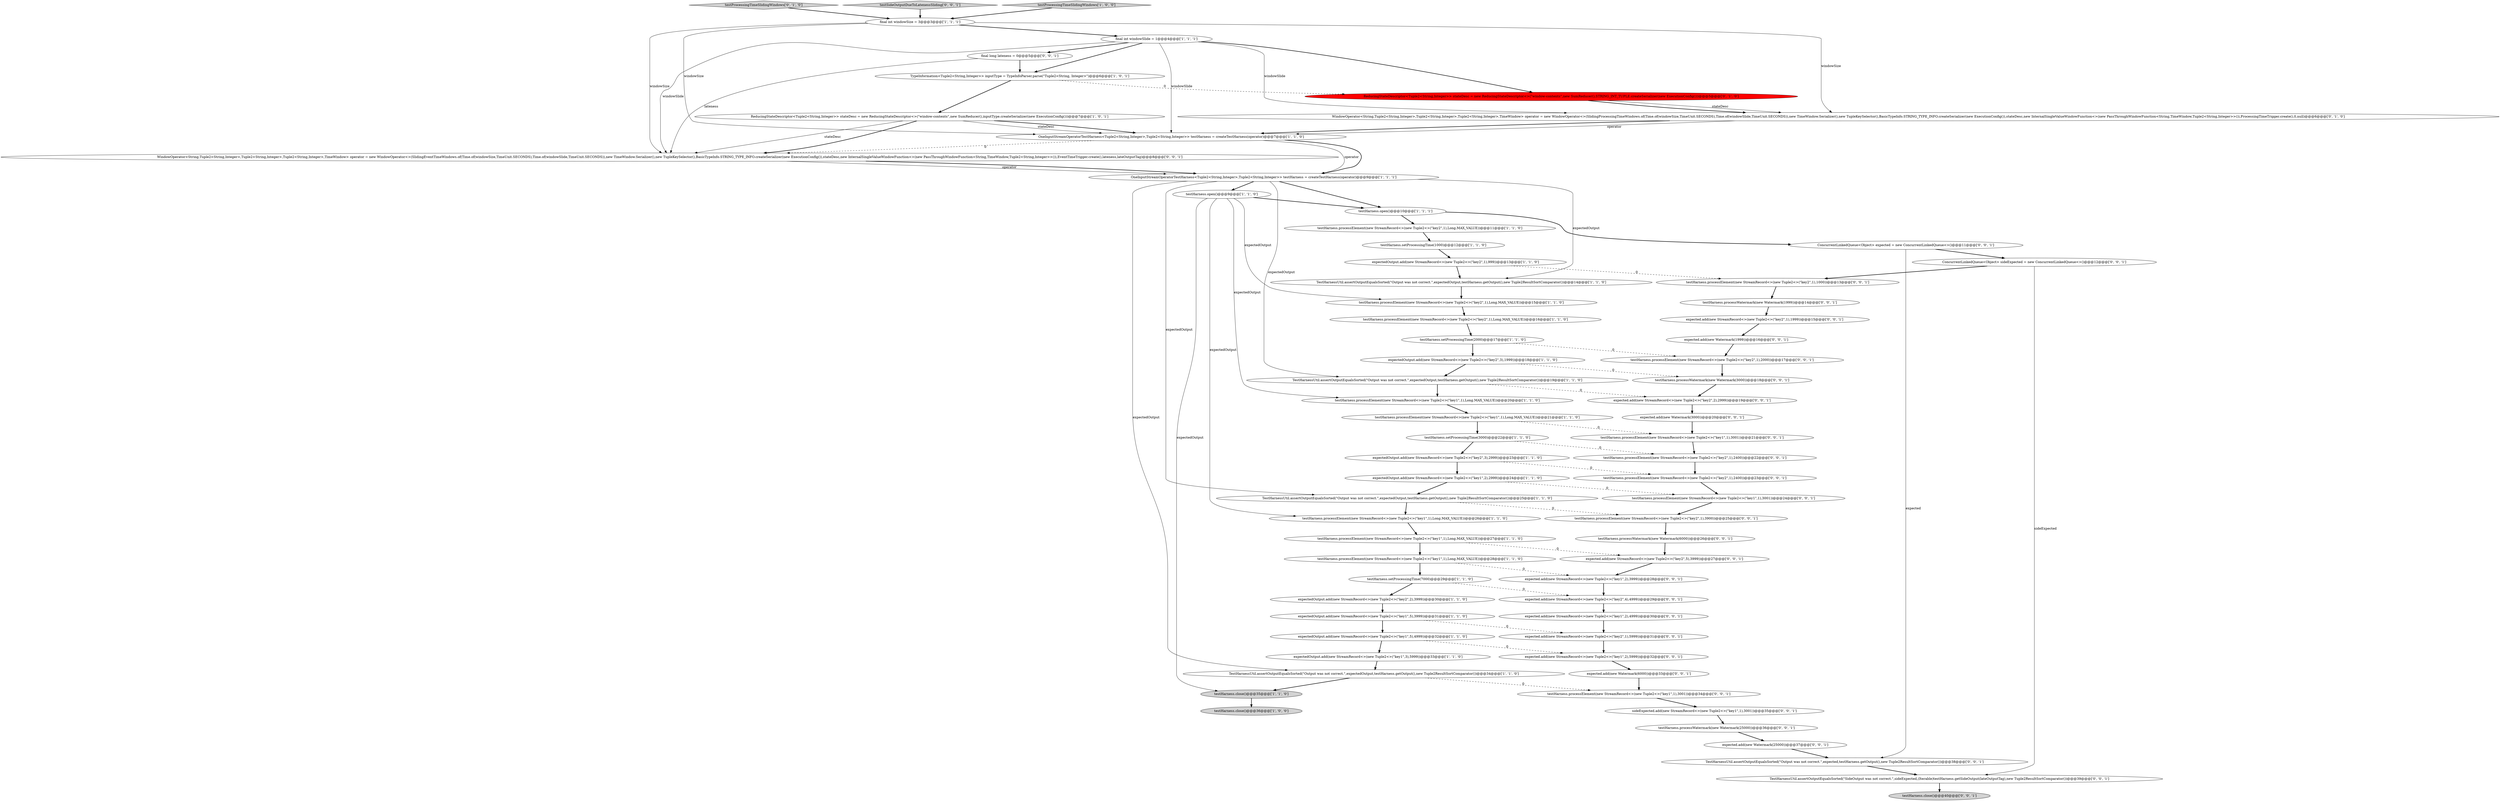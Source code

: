 digraph {
11 [style = filled, label = "expectedOutput.add(new StreamRecord<>(new Tuple2<>(\"key1\",5),4999))@@@32@@@['1', '1', '0']", fillcolor = white, shape = ellipse image = "AAA0AAABBB1BBB"];
44 [style = filled, label = "expected.add(new StreamRecord<>(new Tuple2<>(\"key2\",4),4999))@@@29@@@['0', '0', '1']", fillcolor = white, shape = ellipse image = "AAA0AAABBB3BBB"];
60 [style = filled, label = "TestHarnessUtil.assertOutputEqualsSorted(\"SideOutput was not correct.\",sideExpected,(Iterable)testHarness.getSideOutput(lateOutputTag),new Tuple2ResultSortComparator())@@@39@@@['0', '0', '1']", fillcolor = white, shape = ellipse image = "AAA0AAABBB3BBB"];
55 [style = filled, label = "ConcurrentLinkedQueue<Object> sideExpected = new ConcurrentLinkedQueue<>()@@@12@@@['0', '0', '1']", fillcolor = white, shape = ellipse image = "AAA0AAABBB3BBB"];
6 [style = filled, label = "TypeInformation<Tuple2<String,Integer>> inputType = TypeInfoParser.parse(\"Tuple2<String, Integer>\")@@@6@@@['1', '0', '1']", fillcolor = white, shape = ellipse image = "AAA0AAABBB1BBB"];
27 [style = filled, label = "expectedOutput.add(new StreamRecord<>(new Tuple2<>(\"key2\",1),999))@@@13@@@['1', '1', '0']", fillcolor = white, shape = ellipse image = "AAA0AAABBB1BBB"];
1 [style = filled, label = "expectedOutput.add(new StreamRecord<>(new Tuple2<>(\"key1\",3),5999))@@@33@@@['1', '1', '0']", fillcolor = white, shape = ellipse image = "AAA0AAABBB1BBB"];
68 [style = filled, label = "final long lateness = 0@@@5@@@['0', '0', '1']", fillcolor = white, shape = ellipse image = "AAA0AAABBB3BBB"];
46 [style = filled, label = "testHarness.processElement(new StreamRecord<>(new Tuple2<>(\"key2\",1),3900))@@@25@@@['0', '0', '1']", fillcolor = white, shape = ellipse image = "AAA0AAABBB3BBB"];
62 [style = filled, label = "testHarness.processElement(new StreamRecord<>(new Tuple2<>(\"key1\",1),3001))@@@34@@@['0', '0', '1']", fillcolor = white, shape = ellipse image = "AAA0AAABBB3BBB"];
43 [style = filled, label = "testHarness.processWatermark(new Watermark(3000))@@@18@@@['0', '0', '1']", fillcolor = white, shape = ellipse image = "AAA0AAABBB3BBB"];
2 [style = filled, label = "expectedOutput.add(new StreamRecord<>(new Tuple2<>(\"key2\",3),1999))@@@18@@@['1', '1', '0']", fillcolor = white, shape = ellipse image = "AAA0AAABBB1BBB"];
23 [style = filled, label = "testHarness.setProcessingTime(7000)@@@29@@@['1', '1', '0']", fillcolor = white, shape = ellipse image = "AAA0AAABBB1BBB"];
21 [style = filled, label = "testHarness.processElement(new StreamRecord<>(new Tuple2<>(\"key1\",1),Long.MAX_VALUE))@@@21@@@['1', '1', '0']", fillcolor = white, shape = ellipse image = "AAA0AAABBB1BBB"];
29 [style = filled, label = "TestHarnessUtil.assertOutputEqualsSorted(\"Output was not correct.\",expectedOutput,testHarness.getOutput(),new Tuple2ResultSortComparator())@@@25@@@['1', '1', '0']", fillcolor = white, shape = ellipse image = "AAA0AAABBB1BBB"];
67 [style = filled, label = "expected.add(new Watermark(6000))@@@33@@@['0', '0', '1']", fillcolor = white, shape = ellipse image = "AAA0AAABBB3BBB"];
39 [style = filled, label = "testHarness.processElement(new StreamRecord<>(new Tuple2<>(\"key2\",1),2400))@@@23@@@['0', '0', '1']", fillcolor = white, shape = ellipse image = "AAA0AAABBB3BBB"];
5 [style = filled, label = "testHarness.processElement(new StreamRecord<>(new Tuple2<>(\"key1\",1),Long.MAX_VALUE))@@@20@@@['1', '1', '0']", fillcolor = white, shape = ellipse image = "AAA0AAABBB1BBB"];
58 [style = filled, label = "testHarness.processWatermark(new Watermark(25000))@@@36@@@['0', '0', '1']", fillcolor = white, shape = ellipse image = "AAA0AAABBB3BBB"];
59 [style = filled, label = "expected.add(new StreamRecord<>(new Tuple2<>(\"key2\",2),2999))@@@19@@@['0', '0', '1']", fillcolor = white, shape = ellipse image = "AAA0AAABBB3BBB"];
8 [style = filled, label = "testHarness.processElement(new StreamRecord<>(new Tuple2<>(\"key2\",1),Long.MAX_VALUE))@@@16@@@['1', '1', '0']", fillcolor = white, shape = ellipse image = "AAA0AAABBB1BBB"];
31 [style = filled, label = "testHarness.processElement(new StreamRecord<>(new Tuple2<>(\"key2\",1),Long.MAX_VALUE))@@@15@@@['1', '1', '0']", fillcolor = white, shape = ellipse image = "AAA0AAABBB1BBB"];
15 [style = filled, label = "testHarness.setProcessingTime(2000)@@@17@@@['1', '1', '0']", fillcolor = white, shape = ellipse image = "AAA0AAABBB1BBB"];
0 [style = filled, label = "TestHarnessUtil.assertOutputEqualsSorted(\"Output was not correct.\",expectedOutput,testHarness.getOutput(),new Tuple2ResultSortComparator())@@@14@@@['1', '1', '0']", fillcolor = white, shape = ellipse image = "AAA0AAABBB1BBB"];
22 [style = filled, label = "expectedOutput.add(new StreamRecord<>(new Tuple2<>(\"key1\",5),3999))@@@31@@@['1', '1', '0']", fillcolor = white, shape = ellipse image = "AAA0AAABBB1BBB"];
26 [style = filled, label = "testHarness.processElement(new StreamRecord<>(new Tuple2<>(\"key1\",1),Long.MAX_VALUE))@@@26@@@['1', '1', '0']", fillcolor = white, shape = ellipse image = "AAA0AAABBB1BBB"];
42 [style = filled, label = "expected.add(new StreamRecord<>(new Tuple2<>(\"key2\",1),5999))@@@31@@@['0', '0', '1']", fillcolor = white, shape = ellipse image = "AAA0AAABBB3BBB"];
14 [style = filled, label = "expectedOutput.add(new StreamRecord<>(new Tuple2<>(\"key2\",3),2999))@@@23@@@['1', '1', '0']", fillcolor = white, shape = ellipse image = "AAA0AAABBB1BBB"];
12 [style = filled, label = "testHarness.open()@@@9@@@['1', '1', '0']", fillcolor = white, shape = ellipse image = "AAA0AAABBB1BBB"];
9 [style = filled, label = "testHarness.setProcessingTime(1000)@@@12@@@['1', '1', '0']", fillcolor = white, shape = ellipse image = "AAA0AAABBB1BBB"];
49 [style = filled, label = "expected.add(new Watermark(3000))@@@20@@@['0', '0', '1']", fillcolor = white, shape = ellipse image = "AAA0AAABBB3BBB"];
41 [style = filled, label = "testHarness.processWatermark(new Watermark(6000))@@@26@@@['0', '0', '1']", fillcolor = white, shape = ellipse image = "AAA0AAABBB3BBB"];
47 [style = filled, label = "expected.add(new Watermark(25000))@@@37@@@['0', '0', '1']", fillcolor = white, shape = ellipse image = "AAA0AAABBB3BBB"];
69 [style = filled, label = "expected.add(new StreamRecord<>(new Tuple2<>(\"key1\",2),3999))@@@28@@@['0', '0', '1']", fillcolor = white, shape = ellipse image = "AAA0AAABBB3BBB"];
4 [style = filled, label = "TestHarnessUtil.assertOutputEqualsSorted(\"Output was not correct.\",expectedOutput,testHarness.getOutput(),new Tuple2ResultSortComparator())@@@34@@@['1', '1', '0']", fillcolor = white, shape = ellipse image = "AAA0AAABBB1BBB"];
30 [style = filled, label = "testHarness.close()@@@36@@@['1', '0', '0']", fillcolor = lightgray, shape = ellipse image = "AAA0AAABBB1BBB"];
10 [style = filled, label = "testHarness.open()@@@10@@@['1', '1', '1']", fillcolor = white, shape = ellipse image = "AAA0AAABBB1BBB"];
51 [style = filled, label = "testHarness.processElement(new StreamRecord<>(new Tuple2<>(\"key2\",1),1000))@@@13@@@['0', '0', '1']", fillcolor = white, shape = ellipse image = "AAA0AAABBB3BBB"];
48 [style = filled, label = "expected.add(new Watermark(1999))@@@16@@@['0', '0', '1']", fillcolor = white, shape = ellipse image = "AAA0AAABBB3BBB"];
45 [style = filled, label = "expected.add(new StreamRecord<>(new Tuple2<>(\"key2\",5),3999))@@@27@@@['0', '0', '1']", fillcolor = white, shape = ellipse image = "AAA0AAABBB3BBB"];
13 [style = filled, label = "testHarness.processElement(new StreamRecord<>(new Tuple2<>(\"key1\",1),Long.MAX_VALUE))@@@28@@@['1', '1', '0']", fillcolor = white, shape = ellipse image = "AAA0AAABBB1BBB"];
56 [style = filled, label = "expected.add(new StreamRecord<>(new Tuple2<>(\"key1\",2),4999))@@@30@@@['0', '0', '1']", fillcolor = white, shape = ellipse image = "AAA0AAABBB3BBB"];
64 [style = filled, label = "testHarness.processElement(new StreamRecord<>(new Tuple2<>(\"key2\",1),2000))@@@17@@@['0', '0', '1']", fillcolor = white, shape = ellipse image = "AAA0AAABBB3BBB"];
66 [style = filled, label = "sideExpected.add(new StreamRecord<>(new Tuple2<>(\"key1\",1),3001))@@@35@@@['0', '0', '1']", fillcolor = white, shape = ellipse image = "AAA0AAABBB3BBB"];
28 [style = filled, label = "expectedOutput.add(new StreamRecord<>(new Tuple2<>(\"key2\",2),3999))@@@30@@@['1', '1', '0']", fillcolor = white, shape = ellipse image = "AAA0AAABBB1BBB"];
40 [style = filled, label = "testHarness.processElement(new StreamRecord<>(new Tuple2<>(\"key1\",1),3001))@@@24@@@['0', '0', '1']", fillcolor = white, shape = ellipse image = "AAA0AAABBB3BBB"];
63 [style = filled, label = "TestHarnessUtil.assertOutputEqualsSorted(\"Output was not correct.\",expected,testHarness.getOutput(),new Tuple2ResultSortComparator())@@@38@@@['0', '0', '1']", fillcolor = white, shape = ellipse image = "AAA0AAABBB3BBB"];
17 [style = filled, label = "OneInputStreamOperatorTestHarness<Tuple2<String,Integer>,Tuple2<String,Integer>> testHarness = createTestHarness(operator)@@@7@@@['1', '1', '0']", fillcolor = white, shape = ellipse image = "AAA0AAABBB1BBB"];
36 [style = filled, label = "testProcessingTimeSlidingWindows['0', '1', '0']", fillcolor = lightgray, shape = diamond image = "AAA0AAABBB2BBB"];
70 [style = filled, label = "testSideOutputDueToLatenessSliding['0', '0', '1']", fillcolor = lightgray, shape = diamond image = "AAA0AAABBB3BBB"];
18 [style = filled, label = "OneInputStreamOperatorTestHarness<Tuple2<String,Integer>,Tuple2<String,Integer>> testHarness = createTestHarness(operator)@@@9@@@['1', '1', '1']", fillcolor = white, shape = ellipse image = "AAA0AAABBB1BBB"];
32 [style = filled, label = "final int windowSize = 3@@@3@@@['1', '1', '1']", fillcolor = white, shape = ellipse image = "AAA0AAABBB1BBB"];
25 [style = filled, label = "final int windowSlide = 1@@@4@@@['1', '1', '1']", fillcolor = white, shape = ellipse image = "AAA0AAABBB1BBB"];
53 [style = filled, label = "testHarness.processWatermark(new Watermark(1999))@@@14@@@['0', '0', '1']", fillcolor = white, shape = ellipse image = "AAA0AAABBB3BBB"];
54 [style = filled, label = "testHarness.processElement(new StreamRecord<>(new Tuple2<>(\"key1\",1),3001))@@@21@@@['0', '0', '1']", fillcolor = white, shape = ellipse image = "AAA0AAABBB3BBB"];
57 [style = filled, label = "WindowOperator<String,Tuple2<String,Integer>,Tuple2<String,Integer>,Tuple2<String,Integer>,TimeWindow> operator = new WindowOperator<>(SlidingEventTimeWindows.of(Time.of(windowSize,TimeUnit.SECONDS),Time.of(windowSlide,TimeUnit.SECONDS)),new TimeWindow.Serializer(),new TupleKeySelector(),BasicTypeInfo.STRING_TYPE_INFO.createSerializer(new ExecutionConfig()),stateDesc,new InternalSingleValueWindowFunction<>(new PassThroughWindowFunction<String,TimeWindow,Tuple2<String,Integer>>()),EventTimeTrigger.create(),lateness,lateOutputTag)@@@8@@@['0', '0', '1']", fillcolor = white, shape = ellipse image = "AAA0AAABBB3BBB"];
61 [style = filled, label = "testHarness.close()@@@40@@@['0', '0', '1']", fillcolor = lightgray, shape = ellipse image = "AAA0AAABBB3BBB"];
16 [style = filled, label = "TestHarnessUtil.assertOutputEqualsSorted(\"Output was not correct.\",expectedOutput,testHarness.getOutput(),new Tuple2ResultSortComparator())@@@19@@@['1', '1', '0']", fillcolor = white, shape = ellipse image = "AAA0AAABBB1BBB"];
65 [style = filled, label = "expected.add(new StreamRecord<>(new Tuple2<>(\"key1\",2),5999))@@@32@@@['0', '0', '1']", fillcolor = white, shape = ellipse image = "AAA0AAABBB3BBB"];
52 [style = filled, label = "testHarness.processElement(new StreamRecord<>(new Tuple2<>(\"key2\",1),2400))@@@22@@@['0', '0', '1']", fillcolor = white, shape = ellipse image = "AAA0AAABBB3BBB"];
33 [style = filled, label = "expectedOutput.add(new StreamRecord<>(new Tuple2<>(\"key1\",2),2999))@@@24@@@['1', '1', '0']", fillcolor = white, shape = ellipse image = "AAA0AAABBB1BBB"];
35 [style = filled, label = "ReducingStateDescriptor<Tuple2<String,Integer>> stateDesc = new ReducingStateDescriptor<>(\"window-contents\",new SumReducer(),STRING_INT_TUPLE.createSerializer(new ExecutionConfig()))@@@5@@@['0', '1', '0']", fillcolor = red, shape = ellipse image = "AAA1AAABBB2BBB"];
34 [style = filled, label = "ReducingStateDescriptor<Tuple2<String,Integer>> stateDesc = new ReducingStateDescriptor<>(\"window-contents\",new SumReducer(),inputType.createSerializer(new ExecutionConfig()))@@@7@@@['1', '0', '1']", fillcolor = white, shape = ellipse image = "AAA0AAABBB1BBB"];
7 [style = filled, label = "testHarness.setProcessingTime(3000)@@@22@@@['1', '1', '0']", fillcolor = white, shape = ellipse image = "AAA0AAABBB1BBB"];
24 [style = filled, label = "testHarness.close()@@@35@@@['1', '1', '0']", fillcolor = lightgray, shape = ellipse image = "AAA0AAABBB1BBB"];
20 [style = filled, label = "testProcessingTimeSlidingWindows['1', '0', '0']", fillcolor = lightgray, shape = diamond image = "AAA0AAABBB1BBB"];
37 [style = filled, label = "WindowOperator<String,Tuple2<String,Integer>,Tuple2<String,Integer>,Tuple2<String,Integer>,TimeWindow> operator = new WindowOperator<>(SlidingProcessingTimeWindows.of(Time.of(windowSize,TimeUnit.SECONDS),Time.of(windowSlide,TimeUnit.SECONDS)),new TimeWindow.Serializer(),new TupleKeySelector(),BasicTypeInfo.STRING_TYPE_INFO.createSerializer(new ExecutionConfig()),stateDesc,new InternalSingleValueWindowFunction<>(new PassThroughWindowFunction<String,TimeWindow,Tuple2<String,Integer>>()),ProcessingTimeTrigger.create(),0,null)@@@6@@@['0', '1', '0']", fillcolor = white, shape = ellipse image = "AAA0AAABBB2BBB"];
19 [style = filled, label = "testHarness.processElement(new StreamRecord<>(new Tuple2<>(\"key2\",1),Long.MAX_VALUE))@@@11@@@['1', '1', '0']", fillcolor = white, shape = ellipse image = "AAA0AAABBB1BBB"];
38 [style = filled, label = "expected.add(new StreamRecord<>(new Tuple2<>(\"key2\",1),1999))@@@15@@@['0', '0', '1']", fillcolor = white, shape = ellipse image = "AAA0AAABBB3BBB"];
50 [style = filled, label = "ConcurrentLinkedQueue<Object> expected = new ConcurrentLinkedQueue<>()@@@11@@@['0', '0', '1']", fillcolor = white, shape = ellipse image = "AAA0AAABBB3BBB"];
3 [style = filled, label = "testHarness.processElement(new StreamRecord<>(new Tuple2<>(\"key1\",1),Long.MAX_VALUE))@@@27@@@['1', '1', '0']", fillcolor = white, shape = ellipse image = "AAA0AAABBB1BBB"];
59->49 [style = bold, label=""];
65->67 [style = bold, label=""];
34->17 [style = solid, label="stateDesc"];
12->24 [style = solid, label="expectedOutput"];
10->19 [style = bold, label=""];
29->46 [style = dashed, label="0"];
55->51 [style = bold, label=""];
51->53 [style = bold, label=""];
25->6 [style = bold, label=""];
25->35 [style = bold, label=""];
6->35 [style = dashed, label="0"];
24->30 [style = bold, label=""];
7->14 [style = bold, label=""];
23->28 [style = bold, label=""];
12->10 [style = bold, label=""];
22->42 [style = dashed, label="0"];
57->18 [style = solid, label="operator"];
19->9 [style = bold, label=""];
35->37 [style = bold, label=""];
35->37 [style = solid, label="stateDesc"];
50->55 [style = bold, label=""];
34->17 [style = bold, label=""];
32->25 [style = bold, label=""];
70->32 [style = bold, label=""];
41->45 [style = bold, label=""];
53->38 [style = bold, label=""];
64->43 [style = bold, label=""];
2->16 [style = bold, label=""];
10->50 [style = bold, label=""];
54->52 [style = bold, label=""];
1->4 [style = bold, label=""];
55->60 [style = solid, label="sideExpected"];
25->37 [style = solid, label="windowSlide"];
27->0 [style = bold, label=""];
18->0 [style = solid, label="expectedOutput"];
18->12 [style = bold, label=""];
47->63 [style = bold, label=""];
13->69 [style = dashed, label="0"];
12->26 [style = solid, label="expectedOutput"];
46->41 [style = bold, label=""];
25->17 [style = solid, label="windowSlide"];
29->26 [style = bold, label=""];
33->29 [style = bold, label=""];
2->43 [style = dashed, label="0"];
5->21 [style = bold, label=""];
7->52 [style = dashed, label="0"];
32->17 [style = solid, label="windowSize"];
21->7 [style = bold, label=""];
68->6 [style = bold, label=""];
50->63 [style = solid, label="expected"];
49->54 [style = bold, label=""];
22->11 [style = bold, label=""];
0->31 [style = bold, label=""];
18->4 [style = solid, label="expectedOutput"];
34->57 [style = bold, label=""];
21->54 [style = dashed, label="0"];
43->59 [style = bold, label=""];
44->56 [style = bold, label=""];
4->24 [style = bold, label=""];
8->15 [style = bold, label=""];
6->34 [style = bold, label=""];
26->3 [style = bold, label=""];
37->17 [style = solid, label="operator"];
18->16 [style = solid, label="expectedOutput"];
17->18 [style = solid, label="operator"];
48->64 [style = bold, label=""];
14->39 [style = dashed, label="0"];
25->57 [style = solid, label="windowSlide"];
16->59 [style = dashed, label="0"];
42->65 [style = bold, label=""];
62->66 [style = bold, label=""];
38->48 [style = bold, label=""];
68->57 [style = solid, label="lateness"];
9->27 [style = bold, label=""];
66->58 [style = bold, label=""];
12->31 [style = solid, label="expectedOutput"];
63->60 [style = bold, label=""];
60->61 [style = bold, label=""];
18->10 [style = bold, label=""];
11->65 [style = dashed, label="0"];
39->40 [style = bold, label=""];
3->45 [style = dashed, label="0"];
27->51 [style = dashed, label="0"];
25->68 [style = bold, label=""];
16->5 [style = bold, label=""];
31->8 [style = bold, label=""];
4->62 [style = dashed, label="0"];
28->22 [style = bold, label=""];
32->57 [style = solid, label="windowSize"];
15->2 [style = bold, label=""];
52->39 [style = bold, label=""];
33->40 [style = dashed, label="0"];
11->1 [style = bold, label=""];
37->17 [style = bold, label=""];
20->32 [style = bold, label=""];
36->32 [style = bold, label=""];
12->5 [style = solid, label="expectedOutput"];
45->69 [style = bold, label=""];
57->18 [style = bold, label=""];
32->37 [style = solid, label="windowSize"];
34->57 [style = solid, label="stateDesc"];
14->33 [style = bold, label=""];
69->44 [style = bold, label=""];
56->42 [style = bold, label=""];
67->62 [style = bold, label=""];
40->46 [style = bold, label=""];
17->57 [style = dashed, label="0"];
58->47 [style = bold, label=""];
18->29 [style = solid, label="expectedOutput"];
23->44 [style = dashed, label="0"];
15->64 [style = dashed, label="0"];
13->23 [style = bold, label=""];
3->13 [style = bold, label=""];
17->18 [style = bold, label=""];
}
